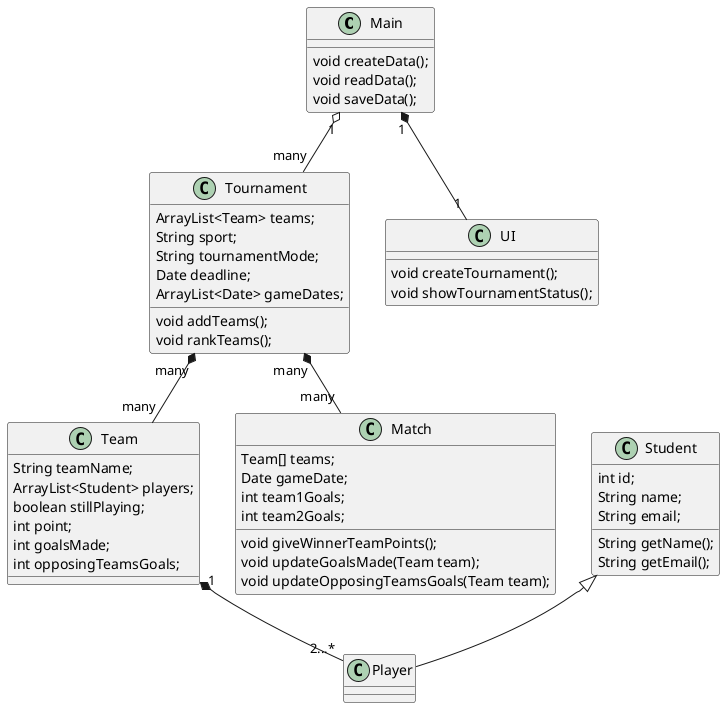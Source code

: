 
@startuml SP3

class Main{
  void createData();
  void readData();
  void saveData();
}

class Tournament {
  ArrayList<Team> teams;
  String sport;
  String tournamentMode;
  Date deadline;
  ArrayList<Date> gameDates;
  void addTeams();
  void rankTeams();
}

class Team{
  String teamName;
  ArrayList<Student> players;
  boolean stillPlaying;
  int point;
  int goalsMade;
  int opposingTeamsGoals;
}

class Student{
  int id;
  String name;
  String email;
  String getName();
  String getEmail();
}

class Player extends Student{
}

class Match{
  Team[] teams;
  Date gameDate;
  int team1Goals;
  int team2Goals;
  void giveWinnerTeamPoints();
  void updateGoalsMade(Team team);
  void updateOpposingTeamsGoals(Team team);
}

class UI{
  void createTournament();
  void showTournamentStatus();
}

Main "1" *-- "1" UI
Main "1" o-- "many" Tournament
Tournament "many" *-- "many" Team
Tournament "many" *-- "many" Match
Team "1" *-- "2...*" Player


@enduml

/'

Class relationships:
<|-- Extention
*-- Composition
o-- Aggregation

'/
